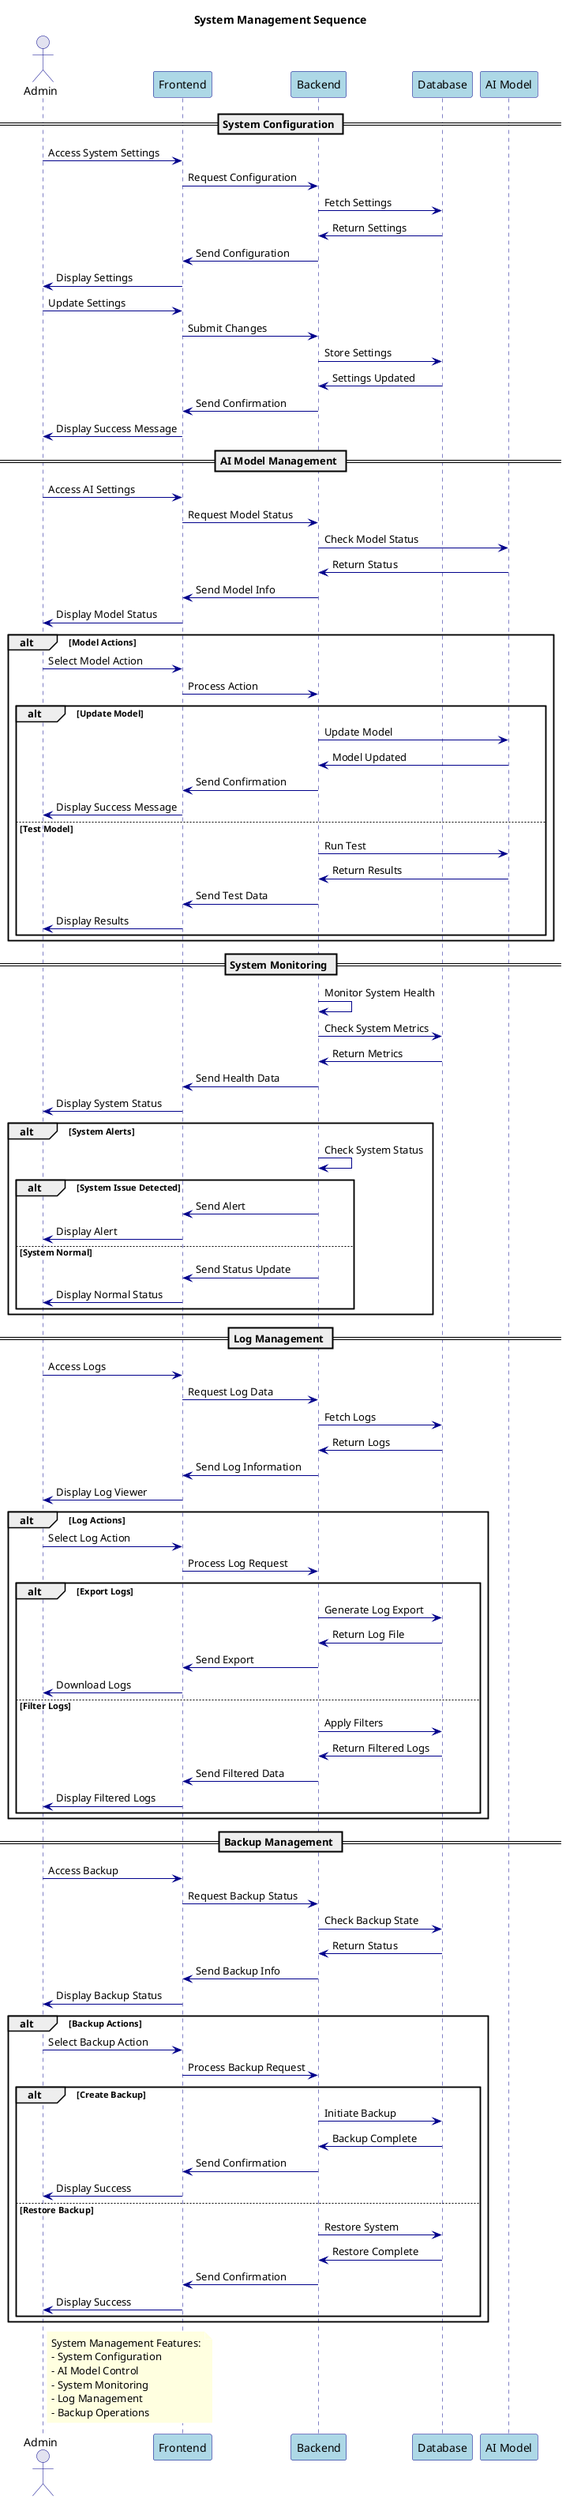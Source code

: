 @startuml SystemManagement

' Styling
skinparam backgroundColor white
skinparam sequence {
    ArrowColor DarkBlue
    ActorBorderColor DarkBlue
    LifeLineBorderColor DarkBlue
    ParticipantBorderColor DarkBlue
    ParticipantBackgroundColor LightBlue
}
skinparam note {
    BackgroundColor LightYellow
    BorderColor DarkYellow
    FontColor Black
}

title System Management Sequence

actor Admin
participant "Frontend" as FE
participant "Backend" as BE
participant "Database" as DB
participant "AI Model" as AI

== System Configuration ==

Admin -> FE: Access System Settings
FE -> BE: Request Configuration
BE -> DB: Fetch Settings
DB -> BE: Return Settings
BE -> FE: Send Configuration
FE -> Admin: Display Settings

Admin -> FE: Update Settings
FE -> BE: Submit Changes
BE -> DB: Store Settings
DB -> BE: Settings Updated
BE -> FE: Send Confirmation
FE -> Admin: Display Success Message

== AI Model Management ==

Admin -> FE: Access AI Settings
FE -> BE: Request Model Status
BE -> AI: Check Model Status
AI -> BE: Return Status
BE -> FE: Send Model Info
FE -> Admin: Display Model Status

alt Model Actions
    Admin -> FE: Select Model Action
    FE -> BE: Process Action
    alt Update Model
        BE -> AI: Update Model
        AI -> BE: Model Updated
        BE -> FE: Send Confirmation
        FE -> Admin: Display Success Message
    else Test Model
        BE -> AI: Run Test
        AI -> BE: Return Results
        BE -> FE: Send Test Data
        FE -> Admin: Display Results
    end
end

== System Monitoring ==

BE -> BE: Monitor System Health
BE -> DB: Check System Metrics
DB -> BE: Return Metrics
BE -> FE: Send Health Data
FE -> Admin: Display System Status

alt System Alerts
    BE -> BE: Check System Status
    alt System Issue Detected
        BE -> FE: Send Alert
        FE -> Admin: Display Alert
    else System Normal
        BE -> FE: Send Status Update
        FE -> Admin: Display Normal Status
    end
end

== Log Management ==

Admin -> FE: Access Logs
FE -> BE: Request Log Data
BE -> DB: Fetch Logs
DB -> BE: Return Logs
BE -> FE: Send Log Information
FE -> Admin: Display Log Viewer

alt Log Actions
    Admin -> FE: Select Log Action
    FE -> BE: Process Log Request
    alt Export Logs
        BE -> DB: Generate Log Export
        DB -> BE: Return Log File
        BE -> FE: Send Export
        FE -> Admin: Download Logs
    else Filter Logs
        BE -> DB: Apply Filters
        DB -> BE: Return Filtered Logs
        BE -> FE: Send Filtered Data
        FE -> Admin: Display Filtered Logs
    end
end

== Backup Management ==

Admin -> FE: Access Backup
FE -> BE: Request Backup Status
BE -> DB: Check Backup State
DB -> BE: Return Status
BE -> FE: Send Backup Info
FE -> Admin: Display Backup Status

alt Backup Actions
    Admin -> FE: Select Backup Action
    FE -> BE: Process Backup Request
    alt Create Backup
        BE -> DB: Initiate Backup
        DB -> BE: Backup Complete
        BE -> FE: Send Confirmation
        FE -> Admin: Display Success
    else Restore Backup
        BE -> DB: Restore System
        DB -> BE: Restore Complete
        BE -> FE: Send Confirmation
        FE -> Admin: Display Success
    end
end

note right of Admin
  System Management Features:
  - System Configuration
  - AI Model Control
  - System Monitoring
  - Log Management
  - Backup Operations
end note

@enduml 